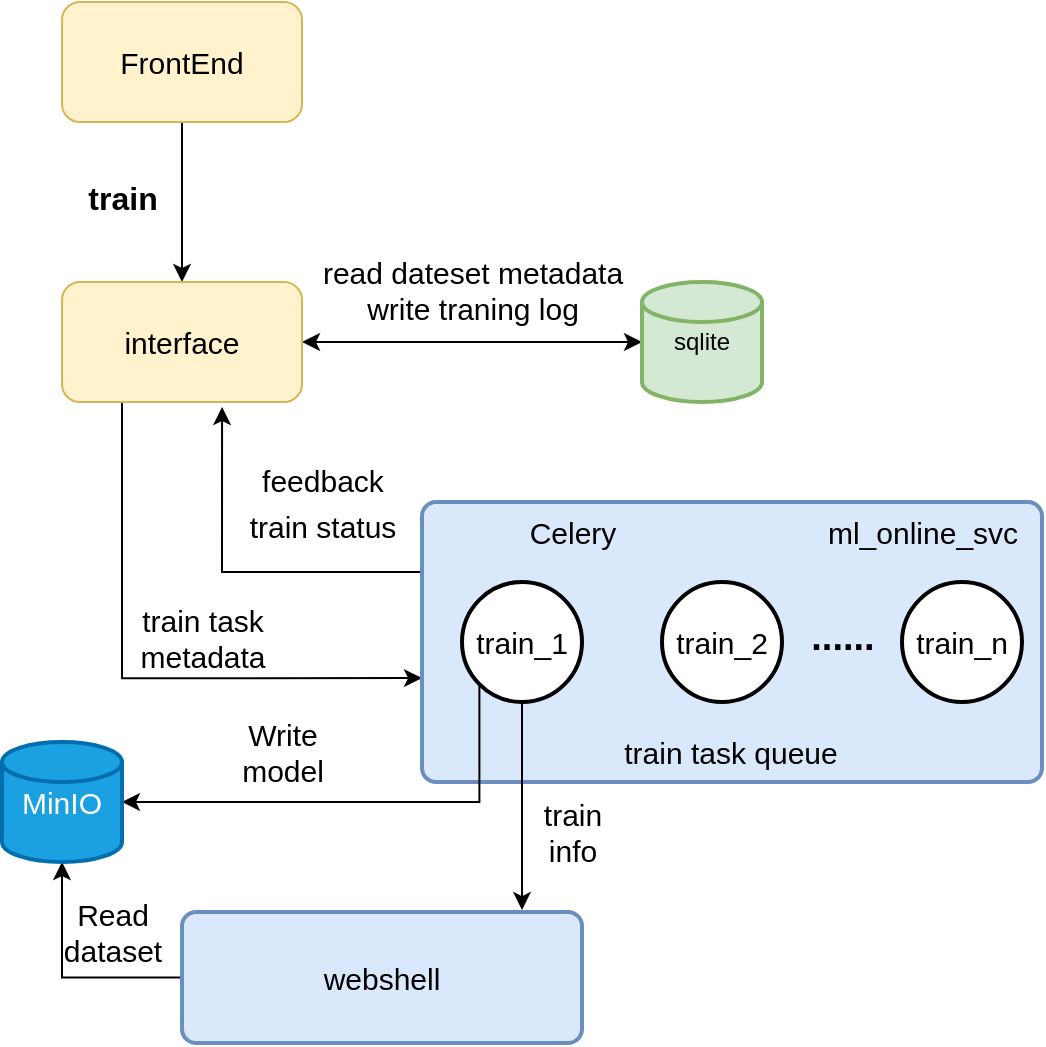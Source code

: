 <mxfile version="20.2.7" type="github">
  <diagram id="VOvVdlT0Q3RF6BztdASe" name="Page-1">
    <mxGraphModel dx="1234" dy="772" grid="1" gridSize="10" guides="1" tooltips="1" connect="1" arrows="1" fold="1" page="1" pageScale="1" pageWidth="827" pageHeight="1169" math="0" shadow="0">
      <root>
        <mxCell id="0" />
        <mxCell id="1" parent="0" />
        <mxCell id="i2mFMueT_FZ5VhDNLa2f-6" value="" style="edgeStyle=orthogonalEdgeStyle;rounded=0;orthogonalLoop=1;jettySize=auto;html=1;" parent="1" source="i2mFMueT_FZ5VhDNLa2f-2" target="i2mFMueT_FZ5VhDNLa2f-5" edge="1">
          <mxGeometry relative="1" as="geometry" />
        </mxCell>
        <mxCell id="i2mFMueT_FZ5VhDNLa2f-8" value="&lt;span style=&quot;font-family: &amp;quot;PingFang SC&amp;quot;, Arial, &amp;quot;Hiragino Sans GB&amp;quot;, STHeiti, &amp;quot;Microsoft YaHei&amp;quot;, &amp;quot;WenQuanYi Micro Hei&amp;quot;, sans-serif; font-size: 16px; font-variant-ligatures: no-common-ligatures; font-weight: 600; text-align: start;&quot;&gt;train&lt;/span&gt;" style="edgeLabel;html=1;align=center;verticalAlign=middle;resizable=0;points=[];" parent="i2mFMueT_FZ5VhDNLa2f-6" vertex="1" connectable="0">
          <mxGeometry x="-0.05" y="2" relative="1" as="geometry">
            <mxPoint x="-32" as="offset" />
          </mxGeometry>
        </mxCell>
        <mxCell id="i2mFMueT_FZ5VhDNLa2f-2" value="&lt;font style=&quot;font-size: 15px;&quot;&gt;FrontEnd&lt;/font&gt;" style="rounded=1;whiteSpace=wrap;html=1;fillColor=#fff2cc;strokeColor=#d6b656;" parent="1" vertex="1">
          <mxGeometry x="220" y="80" width="120" height="60" as="geometry" />
        </mxCell>
        <mxCell id="i2mFMueT_FZ5VhDNLa2f-10" value="" style="edgeStyle=orthogonalEdgeStyle;rounded=0;orthogonalLoop=1;jettySize=auto;html=1;startArrow=classic;startFill=1;" parent="1" source="i2mFMueT_FZ5VhDNLa2f-5" target="i2mFMueT_FZ5VhDNLa2f-9" edge="1">
          <mxGeometry relative="1" as="geometry" />
        </mxCell>
        <mxCell id="i2mFMueT_FZ5VhDNLa2f-30" style="edgeStyle=orthogonalEdgeStyle;rounded=0;orthogonalLoop=1;jettySize=auto;html=1;exitX=0.25;exitY=1;exitDx=0;exitDy=0;fontSize=15;entryX=0;entryY=0.629;entryDx=0;entryDy=0;entryPerimeter=0;" parent="1" source="i2mFMueT_FZ5VhDNLa2f-5" target="i2mFMueT_FZ5VhDNLa2f-12" edge="1">
          <mxGeometry relative="1" as="geometry">
            <mxPoint x="250" y="420" as="targetPoint" />
            <Array as="points">
              <mxPoint x="250" y="418" />
            </Array>
          </mxGeometry>
        </mxCell>
        <mxCell id="i2mFMueT_FZ5VhDNLa2f-5" value="&lt;font style=&quot;font-size: 15px;&quot;&gt;interface&lt;/font&gt;" style="whiteSpace=wrap;html=1;fillColor=#fff2cc;strokeColor=#d6b656;rounded=1;sketch=0;glass=0;" parent="1" vertex="1">
          <mxGeometry x="220" y="220" width="120" height="60" as="geometry" />
        </mxCell>
        <mxCell id="i2mFMueT_FZ5VhDNLa2f-9" value="sqlite" style="strokeWidth=2;html=1;shape=mxgraph.flowchart.database;whiteSpace=wrap;rounded=1;glass=0;sketch=0;fillColor=#d5e8d4;strokeColor=#82b366;" parent="1" vertex="1">
          <mxGeometry x="510" y="220" width="60" height="60" as="geometry" />
        </mxCell>
        <mxCell id="i2mFMueT_FZ5VhDNLa2f-23" style="edgeStyle=orthogonalEdgeStyle;rounded=0;orthogonalLoop=1;jettySize=auto;html=1;exitX=0;exitY=0.25;exitDx=0;exitDy=0;entryX=0.667;entryY=1.042;entryDx=0;entryDy=0;entryPerimeter=0;fontSize=19;" parent="1" source="i2mFMueT_FZ5VhDNLa2f-12" target="i2mFMueT_FZ5VhDNLa2f-5" edge="1">
          <mxGeometry relative="1" as="geometry" />
        </mxCell>
        <mxCell id="i2mFMueT_FZ5VhDNLa2f-12" value="" style="rounded=1;whiteSpace=wrap;html=1;absoluteArcSize=1;arcSize=14;strokeWidth=2;glass=0;sketch=0;fillColor=#dae8fc;strokeColor=#6c8ebf;" parent="1" vertex="1">
          <mxGeometry x="400" y="330" width="310" height="140" as="geometry" />
        </mxCell>
        <mxCell id="RkJliPeuyq-MbralgLHf-7" style="edgeStyle=orthogonalEdgeStyle;rounded=0;orthogonalLoop=1;jettySize=auto;html=1;entryX=0.5;entryY=1;entryDx=0;entryDy=0;entryPerimeter=0;" edge="1" parent="1" source="i2mFMueT_FZ5VhDNLa2f-13" target="i2mFMueT_FZ5VhDNLa2f-33">
          <mxGeometry relative="1" as="geometry" />
        </mxCell>
        <mxCell id="i2mFMueT_FZ5VhDNLa2f-13" value="&lt;font style=&quot;font-size: 15px;&quot;&gt;webshell&lt;/font&gt;" style="rounded=1;whiteSpace=wrap;html=1;absoluteArcSize=1;arcSize=14;strokeWidth=2;glass=0;sketch=0;fillColor=#dae8fc;strokeColor=#6c8ebf;" parent="1" vertex="1">
          <mxGeometry x="280" y="535" width="200" height="65.5" as="geometry" />
        </mxCell>
        <mxCell id="RkJliPeuyq-MbralgLHf-3" style="edgeStyle=orthogonalEdgeStyle;rounded=0;orthogonalLoop=1;jettySize=auto;html=1;exitX=0.5;exitY=1;exitDx=0;exitDy=0;exitPerimeter=0;entryX=0.85;entryY=-0.015;entryDx=0;entryDy=0;entryPerimeter=0;" edge="1" parent="1" source="i2mFMueT_FZ5VhDNLa2f-14" target="i2mFMueT_FZ5VhDNLa2f-13">
          <mxGeometry relative="1" as="geometry" />
        </mxCell>
        <mxCell id="RkJliPeuyq-MbralgLHf-8" style="edgeStyle=orthogonalEdgeStyle;rounded=0;orthogonalLoop=1;jettySize=auto;html=1;exitX=0.145;exitY=0.855;exitDx=0;exitDy=0;exitPerimeter=0;" edge="1" parent="1" source="i2mFMueT_FZ5VhDNLa2f-14" target="i2mFMueT_FZ5VhDNLa2f-33">
          <mxGeometry relative="1" as="geometry">
            <Array as="points">
              <mxPoint x="429" y="480" />
            </Array>
          </mxGeometry>
        </mxCell>
        <mxCell id="i2mFMueT_FZ5VhDNLa2f-14" value="&lt;font style=&quot;font-size: 15px;&quot;&gt;train_1&lt;/font&gt;" style="strokeWidth=2;html=1;shape=mxgraph.flowchart.start_2;whiteSpace=wrap;rounded=1;glass=0;sketch=0;" parent="1" vertex="1">
          <mxGeometry x="420" y="370" width="60" height="60" as="geometry" />
        </mxCell>
        <mxCell id="i2mFMueT_FZ5VhDNLa2f-17" value="&lt;font style=&quot;font-size: 15px;&quot;&gt;train_2&lt;/font&gt;" style="strokeWidth=2;html=1;shape=mxgraph.flowchart.start_2;whiteSpace=wrap;rounded=1;glass=0;sketch=0;" parent="1" vertex="1">
          <mxGeometry x="520" y="370" width="60" height="60" as="geometry" />
        </mxCell>
        <mxCell id="i2mFMueT_FZ5VhDNLa2f-18" value="&lt;font style=&quot;font-size: 15px;&quot;&gt;train_n&lt;/font&gt;" style="strokeWidth=2;html=1;shape=mxgraph.flowchart.start_2;whiteSpace=wrap;rounded=1;glass=0;sketch=0;" parent="1" vertex="1">
          <mxGeometry x="640" y="370" width="60" height="60" as="geometry" />
        </mxCell>
        <mxCell id="i2mFMueT_FZ5VhDNLa2f-20" value="&lt;b&gt;&lt;font style=&quot;font-size: 19px;&quot;&gt;......&lt;/font&gt;&lt;/b&gt;" style="text;html=1;align=center;verticalAlign=middle;resizable=0;points=[];autosize=1;strokeColor=none;fillColor=none;" parent="1" vertex="1">
          <mxGeometry x="580" y="378" width="60" height="40" as="geometry" />
        </mxCell>
        <mxCell id="i2mFMueT_FZ5VhDNLa2f-24" value="&lt;font style=&quot;font-size: 15px;&quot;&gt;feedback&lt;br&gt;train status&lt;/font&gt;" style="text;html=1;align=center;verticalAlign=middle;resizable=0;points=[];autosize=1;strokeColor=none;fillColor=none;fontSize=19;" parent="1" vertex="1">
          <mxGeometry x="300" y="300" width="100" height="60" as="geometry" />
        </mxCell>
        <mxCell id="i2mFMueT_FZ5VhDNLa2f-25" value="&lt;font style=&quot;font-size: 15px;&quot;&gt;train task queue&lt;/font&gt;" style="text;html=1;resizable=0;autosize=1;align=center;verticalAlign=middle;points=[];fillColor=none;strokeColor=none;rounded=0;glass=0;sketch=0;fontSize=12;" parent="1" vertex="1">
          <mxGeometry x="489" y="440" width="130" height="30" as="geometry" />
        </mxCell>
        <mxCell id="i2mFMueT_FZ5VhDNLa2f-26" value="&lt;font style=&quot;font-size: 15px;&quot;&gt;ml_online_svc&lt;/font&gt;" style="text;html=1;resizable=0;autosize=1;align=center;verticalAlign=middle;points=[];fillColor=none;strokeColor=none;rounded=0;glass=0;sketch=0;fontSize=12;" parent="1" vertex="1">
          <mxGeometry x="590" y="330" width="120" height="30" as="geometry" />
        </mxCell>
        <mxCell id="i2mFMueT_FZ5VhDNLa2f-28" value="train&lt;br&gt;info" style="text;html=1;align=center;verticalAlign=middle;resizable=0;points=[];autosize=1;strokeColor=none;fillColor=none;fontSize=15;" parent="1" vertex="1">
          <mxGeometry x="450" y="470" width="50" height="50" as="geometry" />
        </mxCell>
        <mxCell id="i2mFMueT_FZ5VhDNLa2f-31" value="train task&lt;br&gt;metadata" style="text;html=1;align=center;verticalAlign=middle;resizable=0;points=[];autosize=1;strokeColor=none;fillColor=none;fontSize=15;" parent="1" vertex="1">
          <mxGeometry x="245" y="373" width="90" height="50" as="geometry" />
        </mxCell>
        <mxCell id="i2mFMueT_FZ5VhDNLa2f-32" value="Celery" style="text;html=1;resizable=0;autosize=1;align=center;verticalAlign=middle;points=[];fillColor=none;strokeColor=none;rounded=0;glass=0;sketch=0;fontSize=15;" parent="1" vertex="1">
          <mxGeometry x="440" y="330" width="70" height="30" as="geometry" />
        </mxCell>
        <mxCell id="i2mFMueT_FZ5VhDNLa2f-33" value="MinIO" style="strokeWidth=2;html=1;shape=mxgraph.flowchart.database;whiteSpace=wrap;rounded=1;glass=0;sketch=0;fontSize=15;fillColor=#1ba1e2;fontColor=#ffffff;strokeColor=#006EAF;" parent="1" vertex="1">
          <mxGeometry x="190" y="450" width="60" height="60" as="geometry" />
        </mxCell>
        <mxCell id="vcRq-oVc50_kOB_HqI5c-21" value="Read&lt;br&gt;dataset" style="text;html=1;align=center;verticalAlign=middle;resizable=0;points=[];autosize=1;strokeColor=none;fillColor=none;fontSize=15;" parent="1" vertex="1">
          <mxGeometry x="210" y="520" width="70" height="50" as="geometry" />
        </mxCell>
        <mxCell id="vcRq-oVc50_kOB_HqI5c-22" value="Write&lt;br&gt;model" style="text;html=1;align=center;verticalAlign=middle;resizable=0;points=[];autosize=1;strokeColor=none;fillColor=none;fontSize=15;" parent="1" vertex="1">
          <mxGeometry x="300" y="430" width="60" height="50" as="geometry" />
        </mxCell>
        <mxCell id="LVyH0x9JES-EX5dVkCXs-1" value="&lt;span style=&quot;font-size: 15px;&quot;&gt;read dateset metadata&lt;/span&gt;&lt;br style=&quot;font-size: 15px;&quot;&gt;&lt;span style=&quot;font-size: 15px;&quot;&gt;write traning log&lt;/span&gt;&lt;br style=&quot;font-size: 15px;&quot;&gt;&lt;div style=&quot;margin: -8px 0px 10px; padding: 0px; display: flex; font-family: &amp;quot;PingFang SC&amp;quot;, Arial, &amp;quot;Hiragino Sans GB&amp;quot;, STHeiti, &amp;quot;Microsoft YaHei&amp;quot;, &amp;quot;WenQuanYi Micro Hei&amp;quot;, sans-serif; font-variant-ligatures: no-common-ligatures; text-align: start; background-color: rgb(255, 255, 255);&quot; class=&quot;Trans__tool__3zP13&quot;&gt;&lt;/div&gt;" style="text;html=1;align=center;verticalAlign=middle;resizable=0;points=[];autosize=1;strokeColor=none;fillColor=none;" parent="1" vertex="1">
          <mxGeometry x="340" y="200" width="170" height="50" as="geometry" />
        </mxCell>
      </root>
    </mxGraphModel>
  </diagram>
</mxfile>
